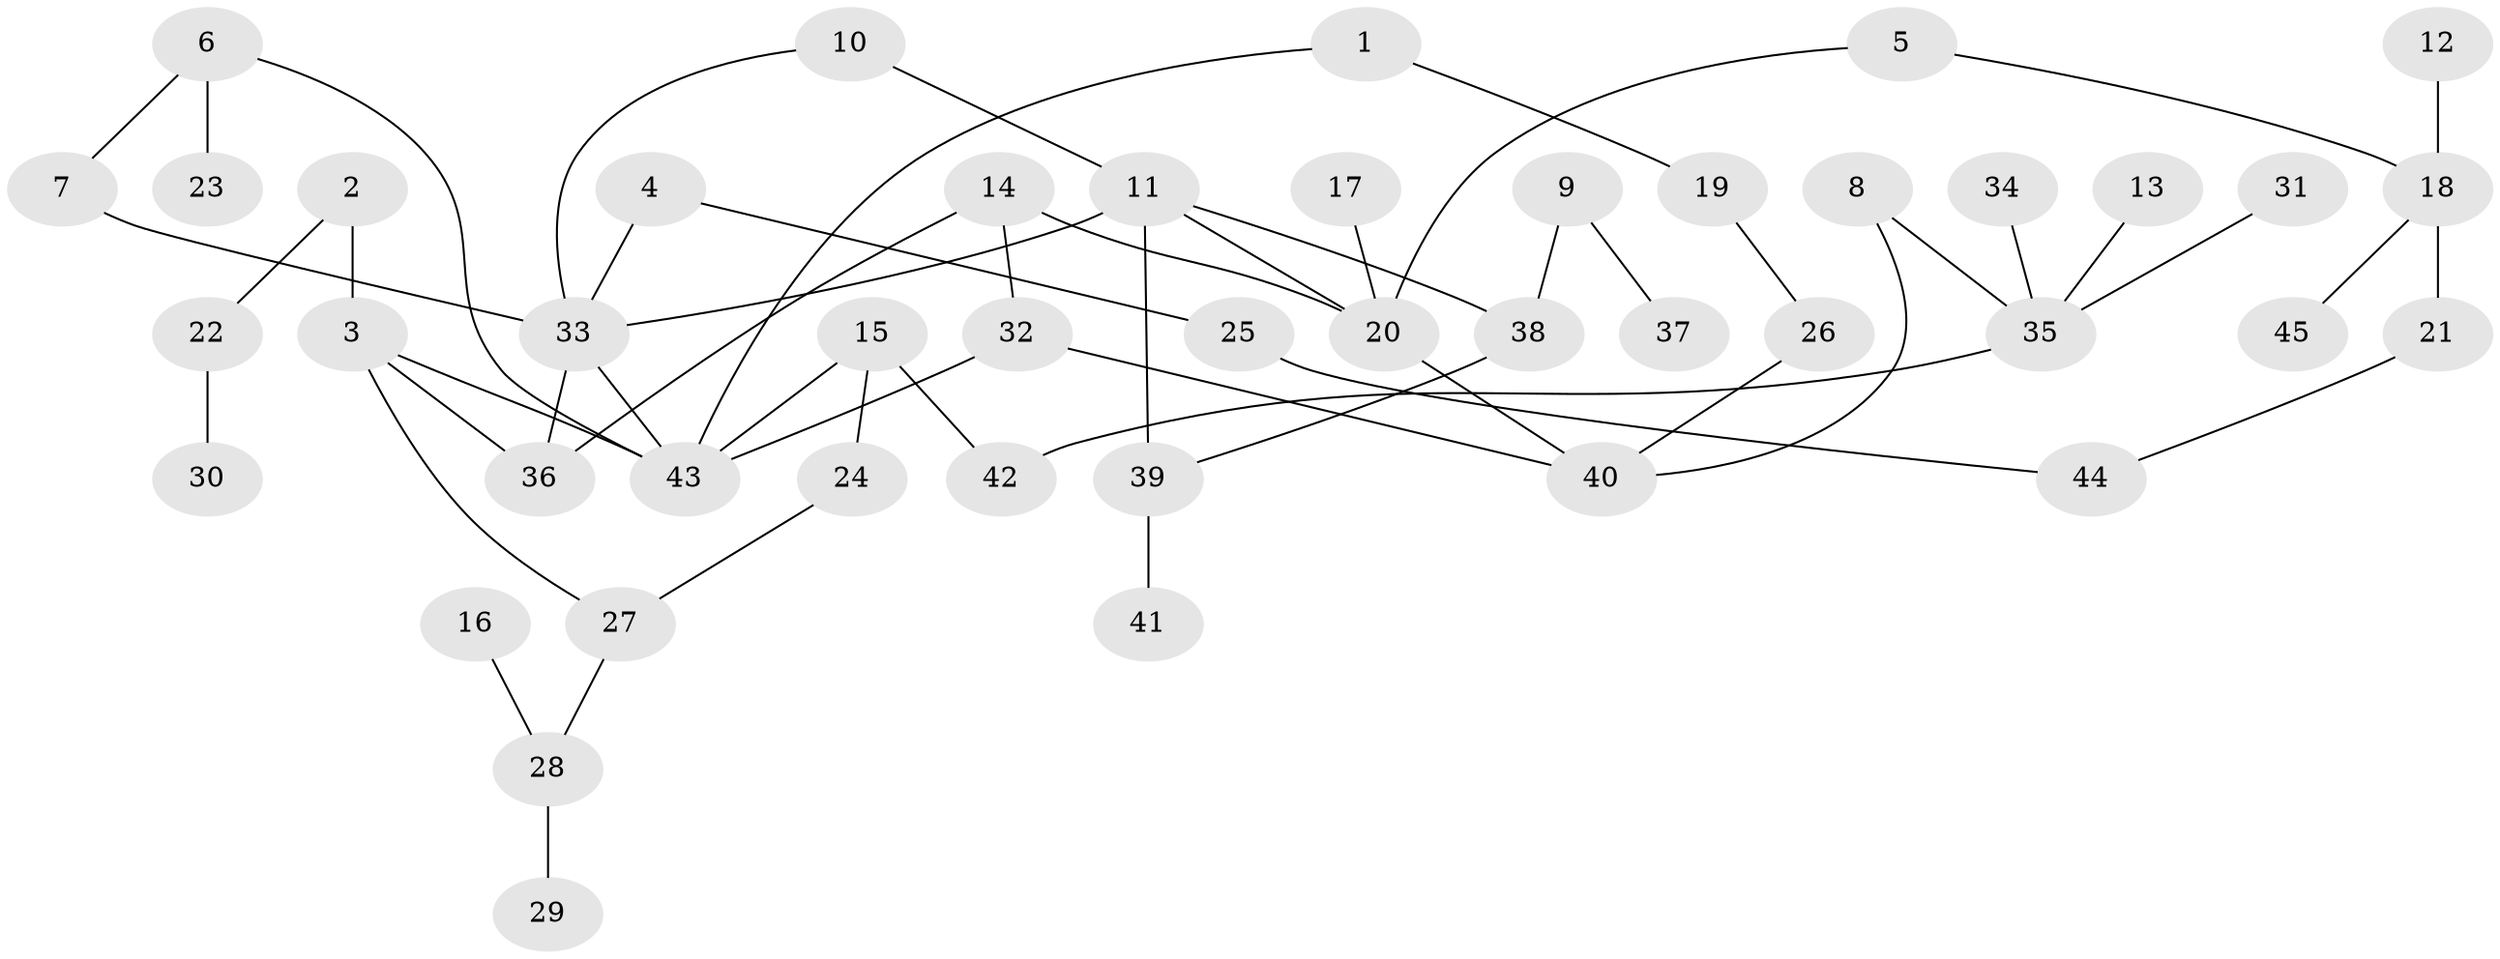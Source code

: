 // original degree distribution, {4: 0.07777777777777778, 8: 0.022222222222222223, 6: 0.022222222222222223, 3: 0.14444444444444443, 2: 0.3, 7: 0.011111111111111112, 1: 0.4, 5: 0.022222222222222223}
// Generated by graph-tools (version 1.1) at 2025/00/03/09/25 03:00:59]
// undirected, 45 vertices, 55 edges
graph export_dot {
graph [start="1"]
  node [color=gray90,style=filled];
  1;
  2;
  3;
  4;
  5;
  6;
  7;
  8;
  9;
  10;
  11;
  12;
  13;
  14;
  15;
  16;
  17;
  18;
  19;
  20;
  21;
  22;
  23;
  24;
  25;
  26;
  27;
  28;
  29;
  30;
  31;
  32;
  33;
  34;
  35;
  36;
  37;
  38;
  39;
  40;
  41;
  42;
  43;
  44;
  45;
  1 -- 19 [weight=1.0];
  1 -- 43 [weight=1.0];
  2 -- 3 [weight=1.0];
  2 -- 22 [weight=1.0];
  3 -- 27 [weight=1.0];
  3 -- 36 [weight=1.0];
  3 -- 43 [weight=1.0];
  4 -- 25 [weight=1.0];
  4 -- 33 [weight=1.0];
  5 -- 18 [weight=1.0];
  5 -- 20 [weight=1.0];
  6 -- 7 [weight=1.0];
  6 -- 23 [weight=1.0];
  6 -- 43 [weight=1.0];
  7 -- 33 [weight=1.0];
  8 -- 35 [weight=1.0];
  8 -- 40 [weight=1.0];
  9 -- 37 [weight=1.0];
  9 -- 38 [weight=1.0];
  10 -- 11 [weight=1.0];
  10 -- 33 [weight=1.0];
  11 -- 20 [weight=1.0];
  11 -- 33 [weight=1.0];
  11 -- 38 [weight=1.0];
  11 -- 39 [weight=1.0];
  12 -- 18 [weight=1.0];
  13 -- 35 [weight=1.0];
  14 -- 20 [weight=1.0];
  14 -- 32 [weight=1.0];
  14 -- 36 [weight=1.0];
  15 -- 24 [weight=1.0];
  15 -- 42 [weight=1.0];
  15 -- 43 [weight=1.0];
  16 -- 28 [weight=1.0];
  17 -- 20 [weight=1.0];
  18 -- 21 [weight=1.0];
  18 -- 45 [weight=1.0];
  19 -- 26 [weight=1.0];
  20 -- 40 [weight=1.0];
  21 -- 44 [weight=1.0];
  22 -- 30 [weight=1.0];
  24 -- 27 [weight=1.0];
  25 -- 44 [weight=1.0];
  26 -- 40 [weight=1.0];
  27 -- 28 [weight=1.0];
  28 -- 29 [weight=1.0];
  31 -- 35 [weight=1.0];
  32 -- 40 [weight=1.0];
  32 -- 43 [weight=1.0];
  33 -- 36 [weight=1.0];
  33 -- 43 [weight=1.0];
  34 -- 35 [weight=1.0];
  35 -- 42 [weight=1.0];
  38 -- 39 [weight=1.0];
  39 -- 41 [weight=1.0];
}
